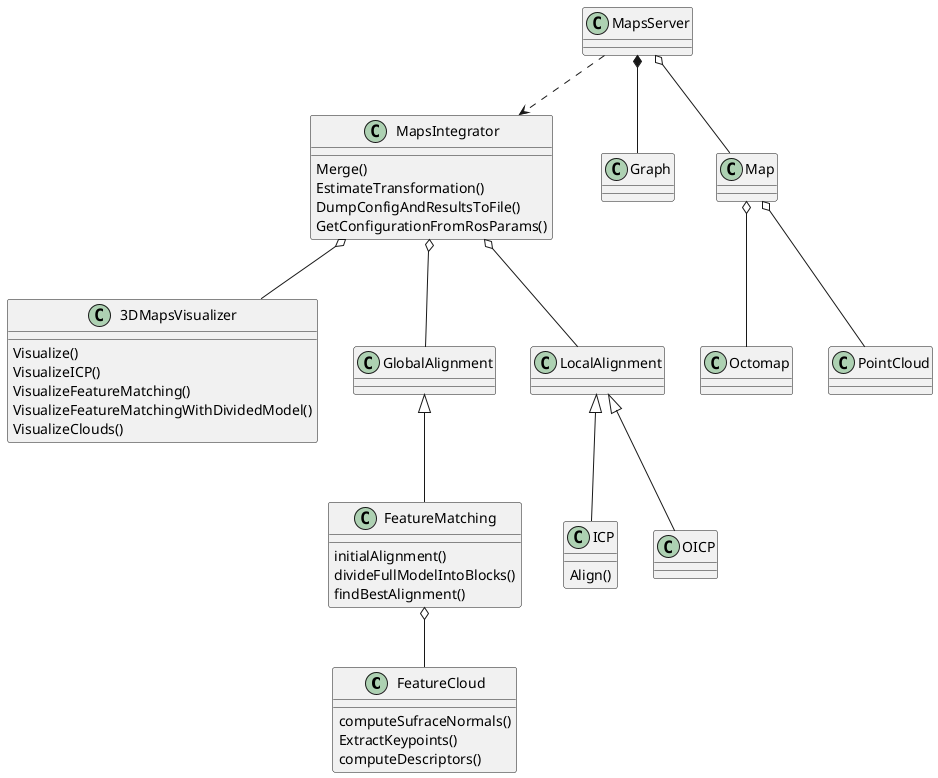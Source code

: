 @startuml

class FeatureCloud {
  computeSufraceNormals()
  ExtractKeypoints()
  computeDescriptors()
}

class FeatureMatching {
  initialAlignment()
  divideFullModelIntoBlocks()
  findBestAlignment()
}

class ICP {
  Align()
}

class MapsIntegrator {
  Merge()
  EstimateTransformation()
  DumpConfigAndResultsToFile()
  GetConfigurationFromRosParams()
}

class 3DMapsVisualizer {
	Visualize()
	VisualizeICP()
	VisualizeFeatureMatching()
	VisualizeFeatureMatchingWithDividedModel()
	VisualizeClouds()
}

' Connections
FeatureMatching o-- FeatureCloud

MapsIntegrator o-- GlobalAlignment
GlobalAlignment <|-- FeatureMatching

MapsIntegrator o-- LocalAlignment
LocalAlignment <|-- ICP
LocalAlignment <|-- OICP

MapsIntegrator o-- 3DMapsVisualizer

MapsServer -.> MapsIntegrator
MapsServer *-- Graph
MapsServer o-- Map

Map o-- Octomap
Map o-- PointCloud

@enduml